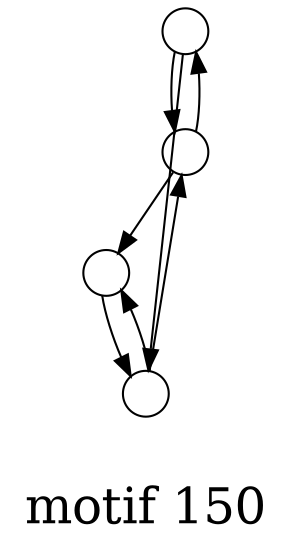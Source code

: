 /*****
motif 150
*****/

digraph G {
  graph [splines=false overlap=false]
  node  [shape=ellipse, width=0.3, height=0.3, label=""]
  0 ;
  1 ;
  2 ;
  3 ;
  0 -> 1;
  0 -> 2;
  1 -> 0;
  1 -> 3;
  2 -> 1;
  2 -> 3;
  3 -> 2;
  label = "\nmotif 150\n";  fontsize=24;
}
